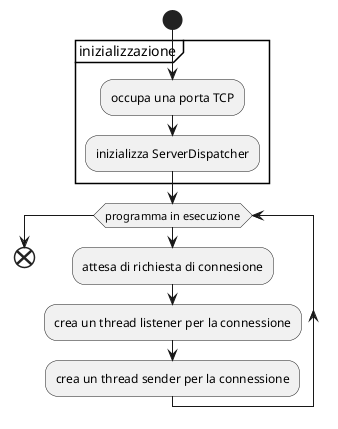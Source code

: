 @startuml
start

partition inizializzazione {
	:occupa una porta TCP;
	:inizializza ServerDispatcher;
}

while (programma in esecuzione)
	:attesa di richiesta di connesione;
	:crea un thread listener per la connessione;
	:crea un thread sender per la connessione;
endwhile

end
@enduml
